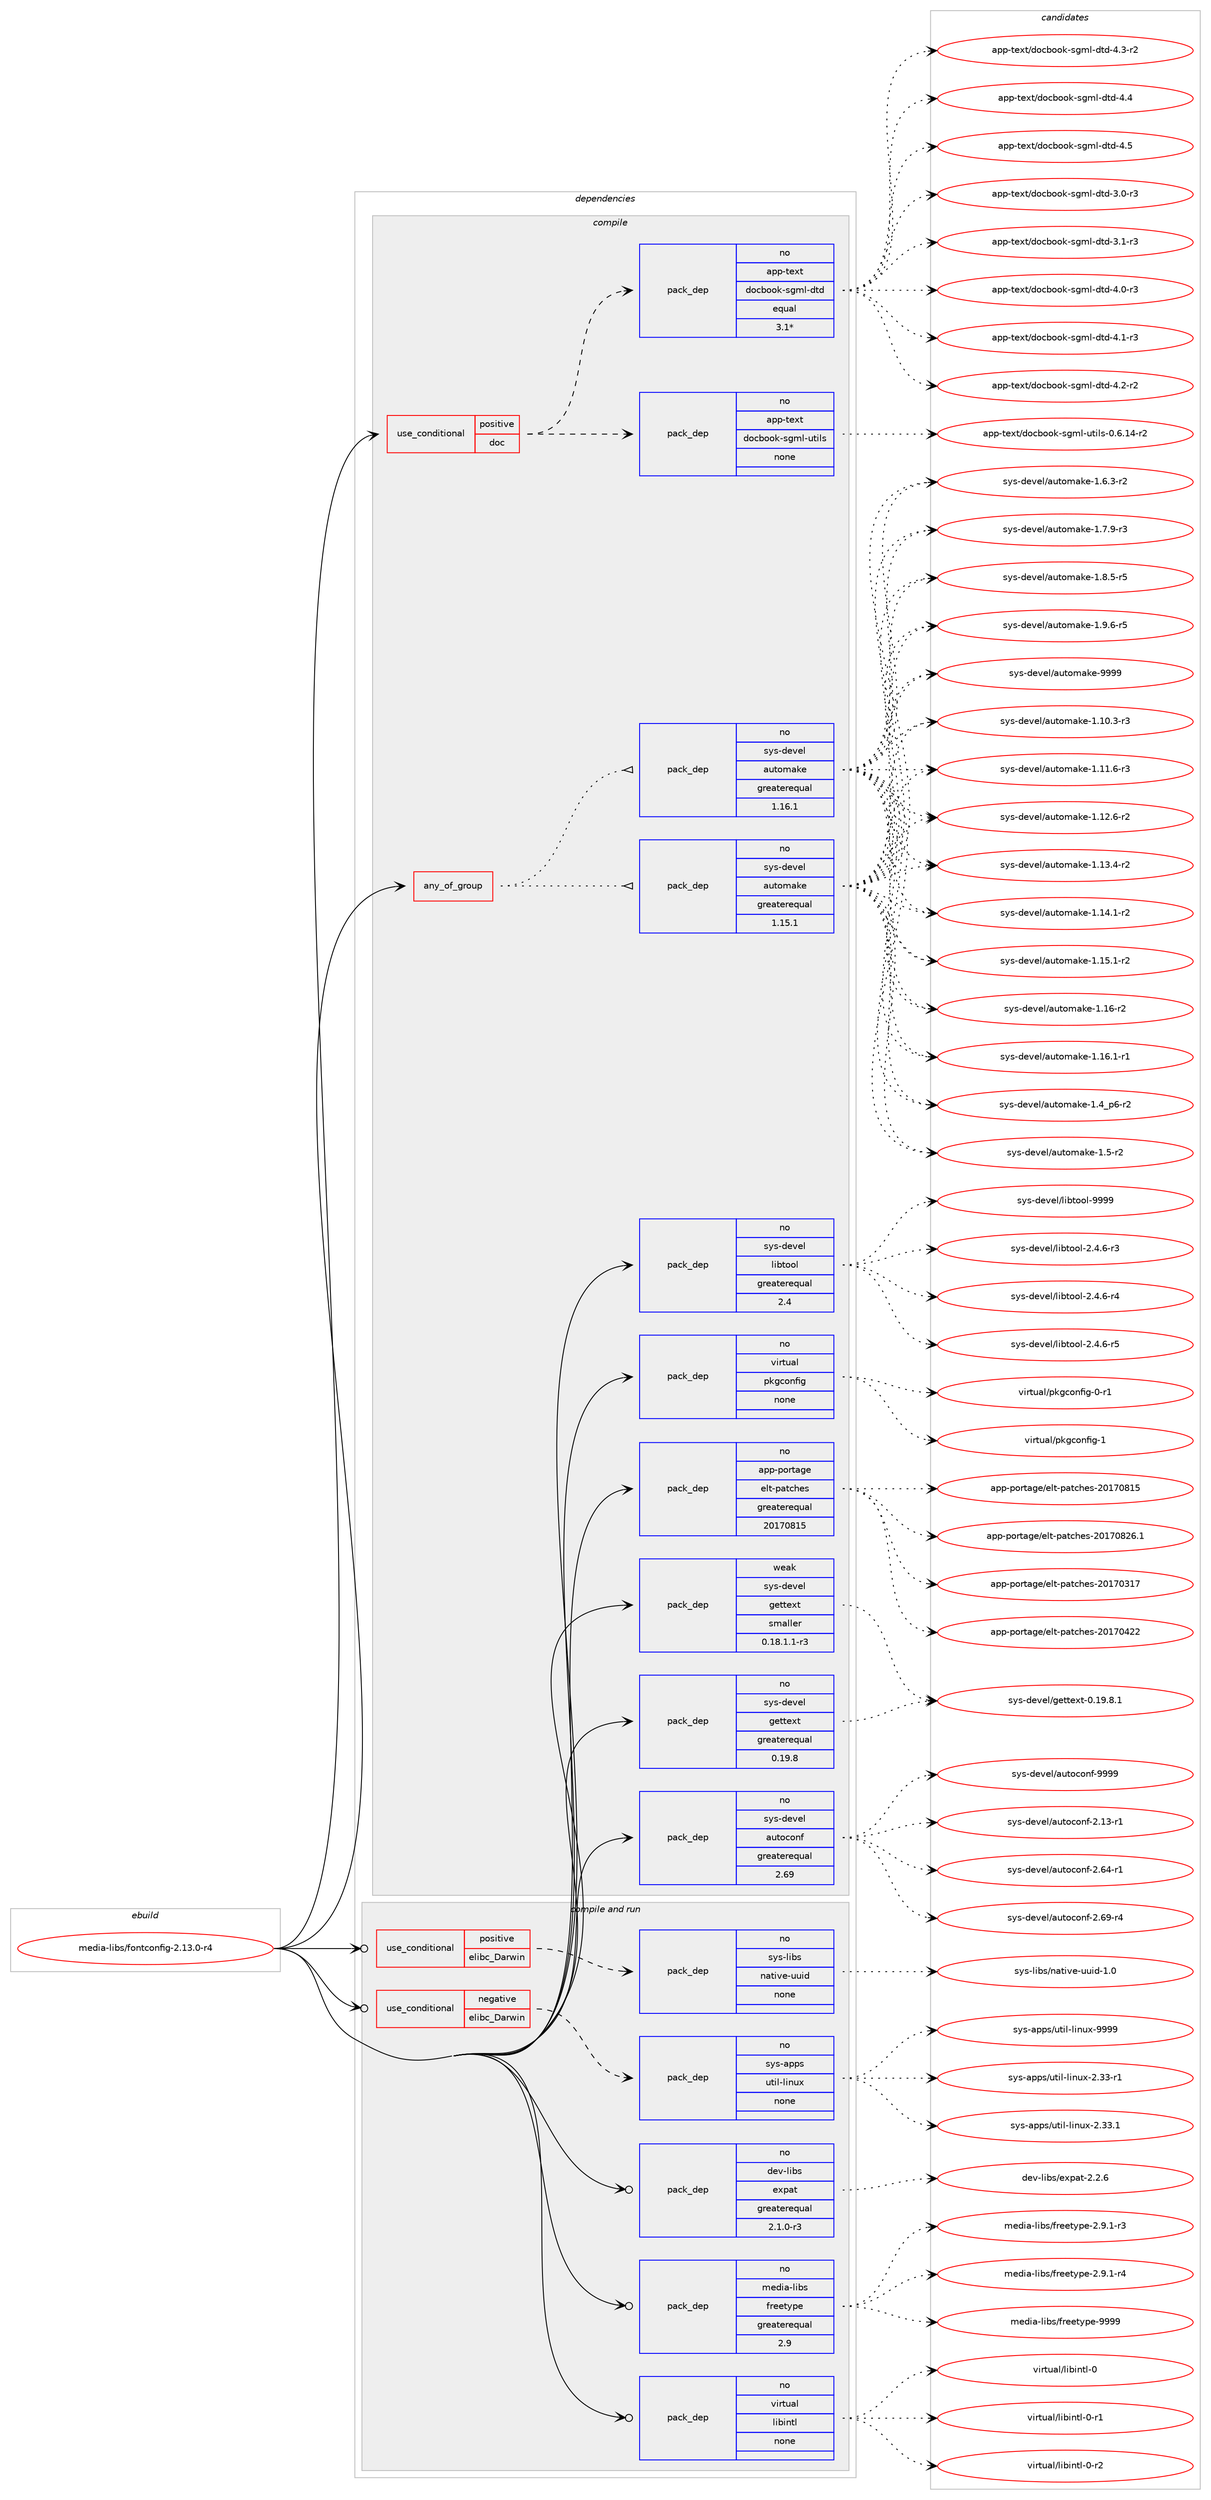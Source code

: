 digraph prolog {

# *************
# Graph options
# *************

newrank=true;
concentrate=true;
compound=true;
graph [rankdir=LR,fontname=Helvetica,fontsize=10,ranksep=1.5];#, ranksep=2.5, nodesep=0.2];
edge  [arrowhead=vee];
node  [fontname=Helvetica,fontsize=10];

# **********
# The ebuild
# **********

subgraph cluster_leftcol {
color=gray;
rank=same;
label=<<i>ebuild</i>>;
id [label="media-libs/fontconfig-2.13.0-r4", color=red, width=4, href="../media-libs/fontconfig-2.13.0-r4.svg"];
}

# ****************
# The dependencies
# ****************

subgraph cluster_midcol {
color=gray;
label=<<i>dependencies</i>>;
subgraph cluster_compile {
fillcolor="#eeeeee";
style=filled;
label=<<i>compile</i>>;
subgraph any24985 {
dependency1609806 [label=<<TABLE BORDER="0" CELLBORDER="1" CELLSPACING="0" CELLPADDING="4"><TR><TD CELLPADDING="10">any_of_group</TD></TR></TABLE>>, shape=none, color=red];subgraph pack1150391 {
dependency1609807 [label=<<TABLE BORDER="0" CELLBORDER="1" CELLSPACING="0" CELLPADDING="4" WIDTH="220"><TR><TD ROWSPAN="6" CELLPADDING="30">pack_dep</TD></TR><TR><TD WIDTH="110">no</TD></TR><TR><TD>sys-devel</TD></TR><TR><TD>automake</TD></TR><TR><TD>greaterequal</TD></TR><TR><TD>1.16.1</TD></TR></TABLE>>, shape=none, color=blue];
}
dependency1609806:e -> dependency1609807:w [weight=20,style="dotted",arrowhead="oinv"];
subgraph pack1150392 {
dependency1609808 [label=<<TABLE BORDER="0" CELLBORDER="1" CELLSPACING="0" CELLPADDING="4" WIDTH="220"><TR><TD ROWSPAN="6" CELLPADDING="30">pack_dep</TD></TR><TR><TD WIDTH="110">no</TD></TR><TR><TD>sys-devel</TD></TR><TR><TD>automake</TD></TR><TR><TD>greaterequal</TD></TR><TR><TD>1.15.1</TD></TR></TABLE>>, shape=none, color=blue];
}
dependency1609806:e -> dependency1609808:w [weight=20,style="dotted",arrowhead="oinv"];
}
id:e -> dependency1609806:w [weight=20,style="solid",arrowhead="vee"];
subgraph cond433739 {
dependency1609809 [label=<<TABLE BORDER="0" CELLBORDER="1" CELLSPACING="0" CELLPADDING="4"><TR><TD ROWSPAN="3" CELLPADDING="10">use_conditional</TD></TR><TR><TD>positive</TD></TR><TR><TD>doc</TD></TR></TABLE>>, shape=none, color=red];
subgraph pack1150393 {
dependency1609810 [label=<<TABLE BORDER="0" CELLBORDER="1" CELLSPACING="0" CELLPADDING="4" WIDTH="220"><TR><TD ROWSPAN="6" CELLPADDING="30">pack_dep</TD></TR><TR><TD WIDTH="110">no</TD></TR><TR><TD>app-text</TD></TR><TR><TD>docbook-sgml-dtd</TD></TR><TR><TD>equal</TD></TR><TR><TD>3.1*</TD></TR></TABLE>>, shape=none, color=blue];
}
dependency1609809:e -> dependency1609810:w [weight=20,style="dashed",arrowhead="vee"];
subgraph pack1150394 {
dependency1609811 [label=<<TABLE BORDER="0" CELLBORDER="1" CELLSPACING="0" CELLPADDING="4" WIDTH="220"><TR><TD ROWSPAN="6" CELLPADDING="30">pack_dep</TD></TR><TR><TD WIDTH="110">no</TD></TR><TR><TD>app-text</TD></TR><TR><TD>docbook-sgml-utils</TD></TR><TR><TD>none</TD></TR><TR><TD></TD></TR></TABLE>>, shape=none, color=blue];
}
dependency1609809:e -> dependency1609811:w [weight=20,style="dashed",arrowhead="vee"];
}
id:e -> dependency1609809:w [weight=20,style="solid",arrowhead="vee"];
subgraph pack1150395 {
dependency1609812 [label=<<TABLE BORDER="0" CELLBORDER="1" CELLSPACING="0" CELLPADDING="4" WIDTH="220"><TR><TD ROWSPAN="6" CELLPADDING="30">pack_dep</TD></TR><TR><TD WIDTH="110">no</TD></TR><TR><TD>app-portage</TD></TR><TR><TD>elt-patches</TD></TR><TR><TD>greaterequal</TD></TR><TR><TD>20170815</TD></TR></TABLE>>, shape=none, color=blue];
}
id:e -> dependency1609812:w [weight=20,style="solid",arrowhead="vee"];
subgraph pack1150396 {
dependency1609813 [label=<<TABLE BORDER="0" CELLBORDER="1" CELLSPACING="0" CELLPADDING="4" WIDTH="220"><TR><TD ROWSPAN="6" CELLPADDING="30">pack_dep</TD></TR><TR><TD WIDTH="110">no</TD></TR><TR><TD>sys-devel</TD></TR><TR><TD>autoconf</TD></TR><TR><TD>greaterequal</TD></TR><TR><TD>2.69</TD></TR></TABLE>>, shape=none, color=blue];
}
id:e -> dependency1609813:w [weight=20,style="solid",arrowhead="vee"];
subgraph pack1150397 {
dependency1609814 [label=<<TABLE BORDER="0" CELLBORDER="1" CELLSPACING="0" CELLPADDING="4" WIDTH="220"><TR><TD ROWSPAN="6" CELLPADDING="30">pack_dep</TD></TR><TR><TD WIDTH="110">no</TD></TR><TR><TD>sys-devel</TD></TR><TR><TD>gettext</TD></TR><TR><TD>greaterequal</TD></TR><TR><TD>0.19.8</TD></TR></TABLE>>, shape=none, color=blue];
}
id:e -> dependency1609814:w [weight=20,style="solid",arrowhead="vee"];
subgraph pack1150398 {
dependency1609815 [label=<<TABLE BORDER="0" CELLBORDER="1" CELLSPACING="0" CELLPADDING="4" WIDTH="220"><TR><TD ROWSPAN="6" CELLPADDING="30">pack_dep</TD></TR><TR><TD WIDTH="110">no</TD></TR><TR><TD>sys-devel</TD></TR><TR><TD>libtool</TD></TR><TR><TD>greaterequal</TD></TR><TR><TD>2.4</TD></TR></TABLE>>, shape=none, color=blue];
}
id:e -> dependency1609815:w [weight=20,style="solid",arrowhead="vee"];
subgraph pack1150399 {
dependency1609816 [label=<<TABLE BORDER="0" CELLBORDER="1" CELLSPACING="0" CELLPADDING="4" WIDTH="220"><TR><TD ROWSPAN="6" CELLPADDING="30">pack_dep</TD></TR><TR><TD WIDTH="110">no</TD></TR><TR><TD>virtual</TD></TR><TR><TD>pkgconfig</TD></TR><TR><TD>none</TD></TR><TR><TD></TD></TR></TABLE>>, shape=none, color=blue];
}
id:e -> dependency1609816:w [weight=20,style="solid",arrowhead="vee"];
subgraph pack1150400 {
dependency1609817 [label=<<TABLE BORDER="0" CELLBORDER="1" CELLSPACING="0" CELLPADDING="4" WIDTH="220"><TR><TD ROWSPAN="6" CELLPADDING="30">pack_dep</TD></TR><TR><TD WIDTH="110">weak</TD></TR><TR><TD>sys-devel</TD></TR><TR><TD>gettext</TD></TR><TR><TD>smaller</TD></TR><TR><TD>0.18.1.1-r3</TD></TR></TABLE>>, shape=none, color=blue];
}
id:e -> dependency1609817:w [weight=20,style="solid",arrowhead="vee"];
}
subgraph cluster_compileandrun {
fillcolor="#eeeeee";
style=filled;
label=<<i>compile and run</i>>;
subgraph cond433740 {
dependency1609818 [label=<<TABLE BORDER="0" CELLBORDER="1" CELLSPACING="0" CELLPADDING="4"><TR><TD ROWSPAN="3" CELLPADDING="10">use_conditional</TD></TR><TR><TD>negative</TD></TR><TR><TD>elibc_Darwin</TD></TR></TABLE>>, shape=none, color=red];
subgraph pack1150401 {
dependency1609819 [label=<<TABLE BORDER="0" CELLBORDER="1" CELLSPACING="0" CELLPADDING="4" WIDTH="220"><TR><TD ROWSPAN="6" CELLPADDING="30">pack_dep</TD></TR><TR><TD WIDTH="110">no</TD></TR><TR><TD>sys-apps</TD></TR><TR><TD>util-linux</TD></TR><TR><TD>none</TD></TR><TR><TD></TD></TR></TABLE>>, shape=none, color=blue];
}
dependency1609818:e -> dependency1609819:w [weight=20,style="dashed",arrowhead="vee"];
}
id:e -> dependency1609818:w [weight=20,style="solid",arrowhead="odotvee"];
subgraph cond433741 {
dependency1609820 [label=<<TABLE BORDER="0" CELLBORDER="1" CELLSPACING="0" CELLPADDING="4"><TR><TD ROWSPAN="3" CELLPADDING="10">use_conditional</TD></TR><TR><TD>positive</TD></TR><TR><TD>elibc_Darwin</TD></TR></TABLE>>, shape=none, color=red];
subgraph pack1150402 {
dependency1609821 [label=<<TABLE BORDER="0" CELLBORDER="1" CELLSPACING="0" CELLPADDING="4" WIDTH="220"><TR><TD ROWSPAN="6" CELLPADDING="30">pack_dep</TD></TR><TR><TD WIDTH="110">no</TD></TR><TR><TD>sys-libs</TD></TR><TR><TD>native-uuid</TD></TR><TR><TD>none</TD></TR><TR><TD></TD></TR></TABLE>>, shape=none, color=blue];
}
dependency1609820:e -> dependency1609821:w [weight=20,style="dashed",arrowhead="vee"];
}
id:e -> dependency1609820:w [weight=20,style="solid",arrowhead="odotvee"];
subgraph pack1150403 {
dependency1609822 [label=<<TABLE BORDER="0" CELLBORDER="1" CELLSPACING="0" CELLPADDING="4" WIDTH="220"><TR><TD ROWSPAN="6" CELLPADDING="30">pack_dep</TD></TR><TR><TD WIDTH="110">no</TD></TR><TR><TD>dev-libs</TD></TR><TR><TD>expat</TD></TR><TR><TD>greaterequal</TD></TR><TR><TD>2.1.0-r3</TD></TR></TABLE>>, shape=none, color=blue];
}
id:e -> dependency1609822:w [weight=20,style="solid",arrowhead="odotvee"];
subgraph pack1150404 {
dependency1609823 [label=<<TABLE BORDER="0" CELLBORDER="1" CELLSPACING="0" CELLPADDING="4" WIDTH="220"><TR><TD ROWSPAN="6" CELLPADDING="30">pack_dep</TD></TR><TR><TD WIDTH="110">no</TD></TR><TR><TD>media-libs</TD></TR><TR><TD>freetype</TD></TR><TR><TD>greaterequal</TD></TR><TR><TD>2.9</TD></TR></TABLE>>, shape=none, color=blue];
}
id:e -> dependency1609823:w [weight=20,style="solid",arrowhead="odotvee"];
subgraph pack1150405 {
dependency1609824 [label=<<TABLE BORDER="0" CELLBORDER="1" CELLSPACING="0" CELLPADDING="4" WIDTH="220"><TR><TD ROWSPAN="6" CELLPADDING="30">pack_dep</TD></TR><TR><TD WIDTH="110">no</TD></TR><TR><TD>virtual</TD></TR><TR><TD>libintl</TD></TR><TR><TD>none</TD></TR><TR><TD></TD></TR></TABLE>>, shape=none, color=blue];
}
id:e -> dependency1609824:w [weight=20,style="solid",arrowhead="odotvee"];
}
subgraph cluster_run {
fillcolor="#eeeeee";
style=filled;
label=<<i>run</i>>;
}
}

# **************
# The candidates
# **************

subgraph cluster_choices {
rank=same;
color=gray;
label=<<i>candidates</i>>;

subgraph choice1150391 {
color=black;
nodesep=1;
choice11512111545100101118101108479711711611110997107101454946494846514511451 [label="sys-devel/automake-1.10.3-r3", color=red, width=4,href="../sys-devel/automake-1.10.3-r3.svg"];
choice11512111545100101118101108479711711611110997107101454946494946544511451 [label="sys-devel/automake-1.11.6-r3", color=red, width=4,href="../sys-devel/automake-1.11.6-r3.svg"];
choice11512111545100101118101108479711711611110997107101454946495046544511450 [label="sys-devel/automake-1.12.6-r2", color=red, width=4,href="../sys-devel/automake-1.12.6-r2.svg"];
choice11512111545100101118101108479711711611110997107101454946495146524511450 [label="sys-devel/automake-1.13.4-r2", color=red, width=4,href="../sys-devel/automake-1.13.4-r2.svg"];
choice11512111545100101118101108479711711611110997107101454946495246494511450 [label="sys-devel/automake-1.14.1-r2", color=red, width=4,href="../sys-devel/automake-1.14.1-r2.svg"];
choice11512111545100101118101108479711711611110997107101454946495346494511450 [label="sys-devel/automake-1.15.1-r2", color=red, width=4,href="../sys-devel/automake-1.15.1-r2.svg"];
choice1151211154510010111810110847971171161111099710710145494649544511450 [label="sys-devel/automake-1.16-r2", color=red, width=4,href="../sys-devel/automake-1.16-r2.svg"];
choice11512111545100101118101108479711711611110997107101454946495446494511449 [label="sys-devel/automake-1.16.1-r1", color=red, width=4,href="../sys-devel/automake-1.16.1-r1.svg"];
choice115121115451001011181011084797117116111109971071014549465295112544511450 [label="sys-devel/automake-1.4_p6-r2", color=red, width=4,href="../sys-devel/automake-1.4_p6-r2.svg"];
choice11512111545100101118101108479711711611110997107101454946534511450 [label="sys-devel/automake-1.5-r2", color=red, width=4,href="../sys-devel/automake-1.5-r2.svg"];
choice115121115451001011181011084797117116111109971071014549465446514511450 [label="sys-devel/automake-1.6.3-r2", color=red, width=4,href="../sys-devel/automake-1.6.3-r2.svg"];
choice115121115451001011181011084797117116111109971071014549465546574511451 [label="sys-devel/automake-1.7.9-r3", color=red, width=4,href="../sys-devel/automake-1.7.9-r3.svg"];
choice115121115451001011181011084797117116111109971071014549465646534511453 [label="sys-devel/automake-1.8.5-r5", color=red, width=4,href="../sys-devel/automake-1.8.5-r5.svg"];
choice115121115451001011181011084797117116111109971071014549465746544511453 [label="sys-devel/automake-1.9.6-r5", color=red, width=4,href="../sys-devel/automake-1.9.6-r5.svg"];
choice115121115451001011181011084797117116111109971071014557575757 [label="sys-devel/automake-9999", color=red, width=4,href="../sys-devel/automake-9999.svg"];
dependency1609807:e -> choice11512111545100101118101108479711711611110997107101454946494846514511451:w [style=dotted,weight="100"];
dependency1609807:e -> choice11512111545100101118101108479711711611110997107101454946494946544511451:w [style=dotted,weight="100"];
dependency1609807:e -> choice11512111545100101118101108479711711611110997107101454946495046544511450:w [style=dotted,weight="100"];
dependency1609807:e -> choice11512111545100101118101108479711711611110997107101454946495146524511450:w [style=dotted,weight="100"];
dependency1609807:e -> choice11512111545100101118101108479711711611110997107101454946495246494511450:w [style=dotted,weight="100"];
dependency1609807:e -> choice11512111545100101118101108479711711611110997107101454946495346494511450:w [style=dotted,weight="100"];
dependency1609807:e -> choice1151211154510010111810110847971171161111099710710145494649544511450:w [style=dotted,weight="100"];
dependency1609807:e -> choice11512111545100101118101108479711711611110997107101454946495446494511449:w [style=dotted,weight="100"];
dependency1609807:e -> choice115121115451001011181011084797117116111109971071014549465295112544511450:w [style=dotted,weight="100"];
dependency1609807:e -> choice11512111545100101118101108479711711611110997107101454946534511450:w [style=dotted,weight="100"];
dependency1609807:e -> choice115121115451001011181011084797117116111109971071014549465446514511450:w [style=dotted,weight="100"];
dependency1609807:e -> choice115121115451001011181011084797117116111109971071014549465546574511451:w [style=dotted,weight="100"];
dependency1609807:e -> choice115121115451001011181011084797117116111109971071014549465646534511453:w [style=dotted,weight="100"];
dependency1609807:e -> choice115121115451001011181011084797117116111109971071014549465746544511453:w [style=dotted,weight="100"];
dependency1609807:e -> choice115121115451001011181011084797117116111109971071014557575757:w [style=dotted,weight="100"];
}
subgraph choice1150392 {
color=black;
nodesep=1;
choice11512111545100101118101108479711711611110997107101454946494846514511451 [label="sys-devel/automake-1.10.3-r3", color=red, width=4,href="../sys-devel/automake-1.10.3-r3.svg"];
choice11512111545100101118101108479711711611110997107101454946494946544511451 [label="sys-devel/automake-1.11.6-r3", color=red, width=4,href="../sys-devel/automake-1.11.6-r3.svg"];
choice11512111545100101118101108479711711611110997107101454946495046544511450 [label="sys-devel/automake-1.12.6-r2", color=red, width=4,href="../sys-devel/automake-1.12.6-r2.svg"];
choice11512111545100101118101108479711711611110997107101454946495146524511450 [label="sys-devel/automake-1.13.4-r2", color=red, width=4,href="../sys-devel/automake-1.13.4-r2.svg"];
choice11512111545100101118101108479711711611110997107101454946495246494511450 [label="sys-devel/automake-1.14.1-r2", color=red, width=4,href="../sys-devel/automake-1.14.1-r2.svg"];
choice11512111545100101118101108479711711611110997107101454946495346494511450 [label="sys-devel/automake-1.15.1-r2", color=red, width=4,href="../sys-devel/automake-1.15.1-r2.svg"];
choice1151211154510010111810110847971171161111099710710145494649544511450 [label="sys-devel/automake-1.16-r2", color=red, width=4,href="../sys-devel/automake-1.16-r2.svg"];
choice11512111545100101118101108479711711611110997107101454946495446494511449 [label="sys-devel/automake-1.16.1-r1", color=red, width=4,href="../sys-devel/automake-1.16.1-r1.svg"];
choice115121115451001011181011084797117116111109971071014549465295112544511450 [label="sys-devel/automake-1.4_p6-r2", color=red, width=4,href="../sys-devel/automake-1.4_p6-r2.svg"];
choice11512111545100101118101108479711711611110997107101454946534511450 [label="sys-devel/automake-1.5-r2", color=red, width=4,href="../sys-devel/automake-1.5-r2.svg"];
choice115121115451001011181011084797117116111109971071014549465446514511450 [label="sys-devel/automake-1.6.3-r2", color=red, width=4,href="../sys-devel/automake-1.6.3-r2.svg"];
choice115121115451001011181011084797117116111109971071014549465546574511451 [label="sys-devel/automake-1.7.9-r3", color=red, width=4,href="../sys-devel/automake-1.7.9-r3.svg"];
choice115121115451001011181011084797117116111109971071014549465646534511453 [label="sys-devel/automake-1.8.5-r5", color=red, width=4,href="../sys-devel/automake-1.8.5-r5.svg"];
choice115121115451001011181011084797117116111109971071014549465746544511453 [label="sys-devel/automake-1.9.6-r5", color=red, width=4,href="../sys-devel/automake-1.9.6-r5.svg"];
choice115121115451001011181011084797117116111109971071014557575757 [label="sys-devel/automake-9999", color=red, width=4,href="../sys-devel/automake-9999.svg"];
dependency1609808:e -> choice11512111545100101118101108479711711611110997107101454946494846514511451:w [style=dotted,weight="100"];
dependency1609808:e -> choice11512111545100101118101108479711711611110997107101454946494946544511451:w [style=dotted,weight="100"];
dependency1609808:e -> choice11512111545100101118101108479711711611110997107101454946495046544511450:w [style=dotted,weight="100"];
dependency1609808:e -> choice11512111545100101118101108479711711611110997107101454946495146524511450:w [style=dotted,weight="100"];
dependency1609808:e -> choice11512111545100101118101108479711711611110997107101454946495246494511450:w [style=dotted,weight="100"];
dependency1609808:e -> choice11512111545100101118101108479711711611110997107101454946495346494511450:w [style=dotted,weight="100"];
dependency1609808:e -> choice1151211154510010111810110847971171161111099710710145494649544511450:w [style=dotted,weight="100"];
dependency1609808:e -> choice11512111545100101118101108479711711611110997107101454946495446494511449:w [style=dotted,weight="100"];
dependency1609808:e -> choice115121115451001011181011084797117116111109971071014549465295112544511450:w [style=dotted,weight="100"];
dependency1609808:e -> choice11512111545100101118101108479711711611110997107101454946534511450:w [style=dotted,weight="100"];
dependency1609808:e -> choice115121115451001011181011084797117116111109971071014549465446514511450:w [style=dotted,weight="100"];
dependency1609808:e -> choice115121115451001011181011084797117116111109971071014549465546574511451:w [style=dotted,weight="100"];
dependency1609808:e -> choice115121115451001011181011084797117116111109971071014549465646534511453:w [style=dotted,weight="100"];
dependency1609808:e -> choice115121115451001011181011084797117116111109971071014549465746544511453:w [style=dotted,weight="100"];
dependency1609808:e -> choice115121115451001011181011084797117116111109971071014557575757:w [style=dotted,weight="100"];
}
subgraph choice1150393 {
color=black;
nodesep=1;
choice97112112451161011201164710011199981111111074511510310910845100116100455146484511451 [label="app-text/docbook-sgml-dtd-3.0-r3", color=red, width=4,href="../app-text/docbook-sgml-dtd-3.0-r3.svg"];
choice97112112451161011201164710011199981111111074511510310910845100116100455146494511451 [label="app-text/docbook-sgml-dtd-3.1-r3", color=red, width=4,href="../app-text/docbook-sgml-dtd-3.1-r3.svg"];
choice97112112451161011201164710011199981111111074511510310910845100116100455246484511451 [label="app-text/docbook-sgml-dtd-4.0-r3", color=red, width=4,href="../app-text/docbook-sgml-dtd-4.0-r3.svg"];
choice97112112451161011201164710011199981111111074511510310910845100116100455246494511451 [label="app-text/docbook-sgml-dtd-4.1-r3", color=red, width=4,href="../app-text/docbook-sgml-dtd-4.1-r3.svg"];
choice97112112451161011201164710011199981111111074511510310910845100116100455246504511450 [label="app-text/docbook-sgml-dtd-4.2-r2", color=red, width=4,href="../app-text/docbook-sgml-dtd-4.2-r2.svg"];
choice97112112451161011201164710011199981111111074511510310910845100116100455246514511450 [label="app-text/docbook-sgml-dtd-4.3-r2", color=red, width=4,href="../app-text/docbook-sgml-dtd-4.3-r2.svg"];
choice9711211245116101120116471001119998111111107451151031091084510011610045524652 [label="app-text/docbook-sgml-dtd-4.4", color=red, width=4,href="../app-text/docbook-sgml-dtd-4.4.svg"];
choice9711211245116101120116471001119998111111107451151031091084510011610045524653 [label="app-text/docbook-sgml-dtd-4.5", color=red, width=4,href="../app-text/docbook-sgml-dtd-4.5.svg"];
dependency1609810:e -> choice97112112451161011201164710011199981111111074511510310910845100116100455146484511451:w [style=dotted,weight="100"];
dependency1609810:e -> choice97112112451161011201164710011199981111111074511510310910845100116100455146494511451:w [style=dotted,weight="100"];
dependency1609810:e -> choice97112112451161011201164710011199981111111074511510310910845100116100455246484511451:w [style=dotted,weight="100"];
dependency1609810:e -> choice97112112451161011201164710011199981111111074511510310910845100116100455246494511451:w [style=dotted,weight="100"];
dependency1609810:e -> choice97112112451161011201164710011199981111111074511510310910845100116100455246504511450:w [style=dotted,weight="100"];
dependency1609810:e -> choice97112112451161011201164710011199981111111074511510310910845100116100455246514511450:w [style=dotted,weight="100"];
dependency1609810:e -> choice9711211245116101120116471001119998111111107451151031091084510011610045524652:w [style=dotted,weight="100"];
dependency1609810:e -> choice9711211245116101120116471001119998111111107451151031091084510011610045524653:w [style=dotted,weight="100"];
}
subgraph choice1150394 {
color=black;
nodesep=1;
choice97112112451161011201164710011199981111111074511510310910845117116105108115454846544649524511450 [label="app-text/docbook-sgml-utils-0.6.14-r2", color=red, width=4,href="../app-text/docbook-sgml-utils-0.6.14-r2.svg"];
dependency1609811:e -> choice97112112451161011201164710011199981111111074511510310910845117116105108115454846544649524511450:w [style=dotted,weight="100"];
}
subgraph choice1150395 {
color=black;
nodesep=1;
choice97112112451121111141169710310147101108116451129711699104101115455048495548514955 [label="app-portage/elt-patches-20170317", color=red, width=4,href="../app-portage/elt-patches-20170317.svg"];
choice97112112451121111141169710310147101108116451129711699104101115455048495548525050 [label="app-portage/elt-patches-20170422", color=red, width=4,href="../app-portage/elt-patches-20170422.svg"];
choice97112112451121111141169710310147101108116451129711699104101115455048495548564953 [label="app-portage/elt-patches-20170815", color=red, width=4,href="../app-portage/elt-patches-20170815.svg"];
choice971121124511211111411697103101471011081164511297116991041011154550484955485650544649 [label="app-portage/elt-patches-20170826.1", color=red, width=4,href="../app-portage/elt-patches-20170826.1.svg"];
dependency1609812:e -> choice97112112451121111141169710310147101108116451129711699104101115455048495548514955:w [style=dotted,weight="100"];
dependency1609812:e -> choice97112112451121111141169710310147101108116451129711699104101115455048495548525050:w [style=dotted,weight="100"];
dependency1609812:e -> choice97112112451121111141169710310147101108116451129711699104101115455048495548564953:w [style=dotted,weight="100"];
dependency1609812:e -> choice971121124511211111411697103101471011081164511297116991041011154550484955485650544649:w [style=dotted,weight="100"];
}
subgraph choice1150396 {
color=black;
nodesep=1;
choice1151211154510010111810110847971171161119911111010245504649514511449 [label="sys-devel/autoconf-2.13-r1", color=red, width=4,href="../sys-devel/autoconf-2.13-r1.svg"];
choice1151211154510010111810110847971171161119911111010245504654524511449 [label="sys-devel/autoconf-2.64-r1", color=red, width=4,href="../sys-devel/autoconf-2.64-r1.svg"];
choice1151211154510010111810110847971171161119911111010245504654574511452 [label="sys-devel/autoconf-2.69-r4", color=red, width=4,href="../sys-devel/autoconf-2.69-r4.svg"];
choice115121115451001011181011084797117116111991111101024557575757 [label="sys-devel/autoconf-9999", color=red, width=4,href="../sys-devel/autoconf-9999.svg"];
dependency1609813:e -> choice1151211154510010111810110847971171161119911111010245504649514511449:w [style=dotted,weight="100"];
dependency1609813:e -> choice1151211154510010111810110847971171161119911111010245504654524511449:w [style=dotted,weight="100"];
dependency1609813:e -> choice1151211154510010111810110847971171161119911111010245504654574511452:w [style=dotted,weight="100"];
dependency1609813:e -> choice115121115451001011181011084797117116111991111101024557575757:w [style=dotted,weight="100"];
}
subgraph choice1150397 {
color=black;
nodesep=1;
choice1151211154510010111810110847103101116116101120116454846495746564649 [label="sys-devel/gettext-0.19.8.1", color=red, width=4,href="../sys-devel/gettext-0.19.8.1.svg"];
dependency1609814:e -> choice1151211154510010111810110847103101116116101120116454846495746564649:w [style=dotted,weight="100"];
}
subgraph choice1150398 {
color=black;
nodesep=1;
choice1151211154510010111810110847108105981161111111084550465246544511451 [label="sys-devel/libtool-2.4.6-r3", color=red, width=4,href="../sys-devel/libtool-2.4.6-r3.svg"];
choice1151211154510010111810110847108105981161111111084550465246544511452 [label="sys-devel/libtool-2.4.6-r4", color=red, width=4,href="../sys-devel/libtool-2.4.6-r4.svg"];
choice1151211154510010111810110847108105981161111111084550465246544511453 [label="sys-devel/libtool-2.4.6-r5", color=red, width=4,href="../sys-devel/libtool-2.4.6-r5.svg"];
choice1151211154510010111810110847108105981161111111084557575757 [label="sys-devel/libtool-9999", color=red, width=4,href="../sys-devel/libtool-9999.svg"];
dependency1609815:e -> choice1151211154510010111810110847108105981161111111084550465246544511451:w [style=dotted,weight="100"];
dependency1609815:e -> choice1151211154510010111810110847108105981161111111084550465246544511452:w [style=dotted,weight="100"];
dependency1609815:e -> choice1151211154510010111810110847108105981161111111084550465246544511453:w [style=dotted,weight="100"];
dependency1609815:e -> choice1151211154510010111810110847108105981161111111084557575757:w [style=dotted,weight="100"];
}
subgraph choice1150399 {
color=black;
nodesep=1;
choice11810511411611797108471121071039911111010210510345484511449 [label="virtual/pkgconfig-0-r1", color=red, width=4,href="../virtual/pkgconfig-0-r1.svg"];
choice1181051141161179710847112107103991111101021051034549 [label="virtual/pkgconfig-1", color=red, width=4,href="../virtual/pkgconfig-1.svg"];
dependency1609816:e -> choice11810511411611797108471121071039911111010210510345484511449:w [style=dotted,weight="100"];
dependency1609816:e -> choice1181051141161179710847112107103991111101021051034549:w [style=dotted,weight="100"];
}
subgraph choice1150400 {
color=black;
nodesep=1;
choice1151211154510010111810110847103101116116101120116454846495746564649 [label="sys-devel/gettext-0.19.8.1", color=red, width=4,href="../sys-devel/gettext-0.19.8.1.svg"];
dependency1609817:e -> choice1151211154510010111810110847103101116116101120116454846495746564649:w [style=dotted,weight="100"];
}
subgraph choice1150401 {
color=black;
nodesep=1;
choice1151211154597112112115471171161051084510810511011712045504651514511449 [label="sys-apps/util-linux-2.33-r1", color=red, width=4,href="../sys-apps/util-linux-2.33-r1.svg"];
choice1151211154597112112115471171161051084510810511011712045504651514649 [label="sys-apps/util-linux-2.33.1", color=red, width=4,href="../sys-apps/util-linux-2.33.1.svg"];
choice115121115459711211211547117116105108451081051101171204557575757 [label="sys-apps/util-linux-9999", color=red, width=4,href="../sys-apps/util-linux-9999.svg"];
dependency1609819:e -> choice1151211154597112112115471171161051084510810511011712045504651514511449:w [style=dotted,weight="100"];
dependency1609819:e -> choice1151211154597112112115471171161051084510810511011712045504651514649:w [style=dotted,weight="100"];
dependency1609819:e -> choice115121115459711211211547117116105108451081051101171204557575757:w [style=dotted,weight="100"];
}
subgraph choice1150402 {
color=black;
nodesep=1;
choice115121115451081059811547110971161051181014511711710510045494648 [label="sys-libs/native-uuid-1.0", color=red, width=4,href="../sys-libs/native-uuid-1.0.svg"];
dependency1609821:e -> choice115121115451081059811547110971161051181014511711710510045494648:w [style=dotted,weight="100"];
}
subgraph choice1150403 {
color=black;
nodesep=1;
choice10010111845108105981154710112011297116455046504654 [label="dev-libs/expat-2.2.6", color=red, width=4,href="../dev-libs/expat-2.2.6.svg"];
dependency1609822:e -> choice10010111845108105981154710112011297116455046504654:w [style=dotted,weight="100"];
}
subgraph choice1150404 {
color=black;
nodesep=1;
choice109101100105974510810598115471021141011011161211121014550465746494511451 [label="media-libs/freetype-2.9.1-r3", color=red, width=4,href="../media-libs/freetype-2.9.1-r3.svg"];
choice109101100105974510810598115471021141011011161211121014550465746494511452 [label="media-libs/freetype-2.9.1-r4", color=red, width=4,href="../media-libs/freetype-2.9.1-r4.svg"];
choice109101100105974510810598115471021141011011161211121014557575757 [label="media-libs/freetype-9999", color=red, width=4,href="../media-libs/freetype-9999.svg"];
dependency1609823:e -> choice109101100105974510810598115471021141011011161211121014550465746494511451:w [style=dotted,weight="100"];
dependency1609823:e -> choice109101100105974510810598115471021141011011161211121014550465746494511452:w [style=dotted,weight="100"];
dependency1609823:e -> choice109101100105974510810598115471021141011011161211121014557575757:w [style=dotted,weight="100"];
}
subgraph choice1150405 {
color=black;
nodesep=1;
choice1181051141161179710847108105981051101161084548 [label="virtual/libintl-0", color=red, width=4,href="../virtual/libintl-0.svg"];
choice11810511411611797108471081059810511011610845484511449 [label="virtual/libintl-0-r1", color=red, width=4,href="../virtual/libintl-0-r1.svg"];
choice11810511411611797108471081059810511011610845484511450 [label="virtual/libintl-0-r2", color=red, width=4,href="../virtual/libintl-0-r2.svg"];
dependency1609824:e -> choice1181051141161179710847108105981051101161084548:w [style=dotted,weight="100"];
dependency1609824:e -> choice11810511411611797108471081059810511011610845484511449:w [style=dotted,weight="100"];
dependency1609824:e -> choice11810511411611797108471081059810511011610845484511450:w [style=dotted,weight="100"];
}
}

}
